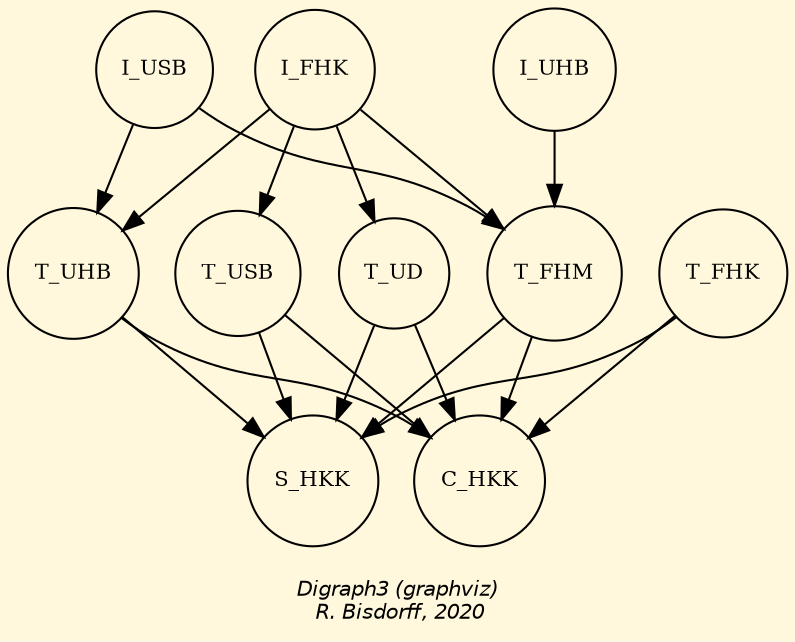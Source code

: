 digraph G {
graph [ bgcolor = cornsilk, ordering = out, fontname = "Helvetica-Oblique",
 fontsize = 12,
 label = "\nDigraph3 (graphviz)\n R. Bisdorff, 2020", size="7,7",fontsize=10];
T_UD [shape = "circle", label = "T_UD", fontsize=10];
T_FHK [shape = "circle", label = "T_FHK", fontsize=10];
T_FHM [shape = "circle", label = "T_FHM", fontsize=10];
I_FHK [shape = "circle", label = "I_FHK", fontsize=10];
T_USB [shape = "circle", label = "T_USB", fontsize=10];
I_USB [shape = "circle", label = "I_USB", fontsize=10];
T_UHB [shape = "circle", label = "T_UHB", fontsize=10];
I_UHB [shape = "circle", label = "I_UHB", fontsize=10];
S_HKK [shape = "circle", label = "S_HKK", fontsize=10];
C_HKK [shape = "circle", label = "C_HKK", fontsize=10];
{ rank = 0; T_FHK; I_UHB; I_USB; I_FHK; }
{ rank = 1; T_UHB; T_USB; T_UD; T_FHM; }
{ rank = 2; S_HKK; C_HKK; }
T_FHK-> S_HKK [style="setlinewidth(1)",color=black] ;
T_FHK-> C_HKK [style="setlinewidth(1)",color=black] ;
I_UHB-> T_FHM [style="setlinewidth(1)",color=black] ;
I_USB-> T_UHB [style="setlinewidth(1)",color=black] ;
I_USB-> T_FHM [style="setlinewidth(1)",color=black] ;
I_FHK-> T_UHB [style="setlinewidth(1)",color=black] ;
I_FHK-> T_USB [style="setlinewidth(1)",color=black] ;
I_FHK-> T_UD [style="setlinewidth(1)",color=black] ;
I_FHK-> T_FHM [style="setlinewidth(1)",color=black] ;
T_UHB-> S_HKK [style="setlinewidth(1)",color=black] ;
T_UHB-> C_HKK [style="setlinewidth(1)",color=black] ;
T_USB-> S_HKK [style="setlinewidth(1)",color=black] ;
T_USB-> C_HKK [style="setlinewidth(1)",color=black] ;
T_UD-> S_HKK [style="setlinewidth(1)",color=black] ;
T_UD-> C_HKK [style="setlinewidth(1)",color=black] ;
T_FHM-> S_HKK [style="setlinewidth(1)",color=black] ;
T_FHM-> C_HKK [style="setlinewidth(1)",color=black] ;
}
 
